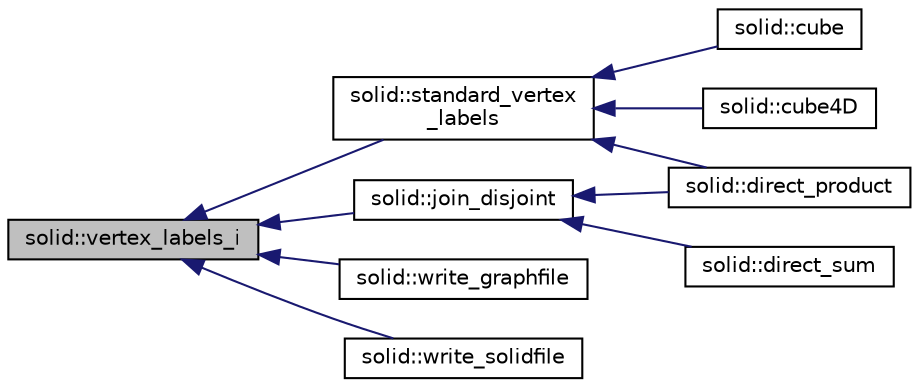 digraph "solid::vertex_labels_i"
{
  edge [fontname="Helvetica",fontsize="10",labelfontname="Helvetica",labelfontsize="10"];
  node [fontname="Helvetica",fontsize="10",shape=record];
  rankdir="LR";
  Node4584 [label="solid::vertex_labels_i",height=0.2,width=0.4,color="black", fillcolor="grey75", style="filled", fontcolor="black"];
  Node4584 -> Node4585 [dir="back",color="midnightblue",fontsize="10",style="solid",fontname="Helvetica"];
  Node4585 [label="solid::standard_vertex\l_labels",height=0.2,width=0.4,color="black", fillcolor="white", style="filled",URL="$d8/def/classsolid.html#abd47abc26a30fdb78e452b0a519b3076"];
  Node4585 -> Node4586 [dir="back",color="midnightblue",fontsize="10",style="solid",fontname="Helvetica"];
  Node4586 [label="solid::direct_product",height=0.2,width=0.4,color="black", fillcolor="white", style="filled",URL="$d8/def/classsolid.html#a8b4527c066bcebd2e6542fe158c607b0"];
  Node4585 -> Node4587 [dir="back",color="midnightblue",fontsize="10",style="solid",fontname="Helvetica"];
  Node4587 [label="solid::cube",height=0.2,width=0.4,color="black", fillcolor="white", style="filled",URL="$d8/def/classsolid.html#a308e6888759550da489397527ed89137"];
  Node4585 -> Node4588 [dir="back",color="midnightblue",fontsize="10",style="solid",fontname="Helvetica"];
  Node4588 [label="solid::cube4D",height=0.2,width=0.4,color="black", fillcolor="white", style="filled",URL="$d8/def/classsolid.html#ab6c85f8f130a3f4409ce5fe5340fb852"];
  Node4584 -> Node4589 [dir="back",color="midnightblue",fontsize="10",style="solid",fontname="Helvetica"];
  Node4589 [label="solid::join_disjoint",height=0.2,width=0.4,color="black", fillcolor="white", style="filled",URL="$d8/def/classsolid.html#ac3c7868e3b650b7112309c7ad15a394c"];
  Node4589 -> Node4590 [dir="back",color="midnightblue",fontsize="10",style="solid",fontname="Helvetica"];
  Node4590 [label="solid::direct_sum",height=0.2,width=0.4,color="black", fillcolor="white", style="filled",URL="$d8/def/classsolid.html#a2045d572bdbd493c541c69624baeedbf"];
  Node4589 -> Node4586 [dir="back",color="midnightblue",fontsize="10",style="solid",fontname="Helvetica"];
  Node4584 -> Node4591 [dir="back",color="midnightblue",fontsize="10",style="solid",fontname="Helvetica"];
  Node4591 [label="solid::write_graphfile",height=0.2,width=0.4,color="black", fillcolor="white", style="filled",URL="$d8/def/classsolid.html#ab21f3d7cb562fa9ce61b1a1cb2e5a411"];
  Node4584 -> Node4592 [dir="back",color="midnightblue",fontsize="10",style="solid",fontname="Helvetica"];
  Node4592 [label="solid::write_solidfile",height=0.2,width=0.4,color="black", fillcolor="white", style="filled",URL="$d8/def/classsolid.html#a60865c3210ff835fe2bd528f2396686d"];
}
